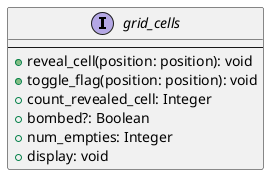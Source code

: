 @startuml grid_cells_interface

interface grid_cells {
    --
    + reveal_cell(position: position): void
    + toggle_flag(position: position): void
    + count_revealed_cell: Integer
    + bombed?: Boolean
    + num_empties: Integer
    + display: void
}

@enduml